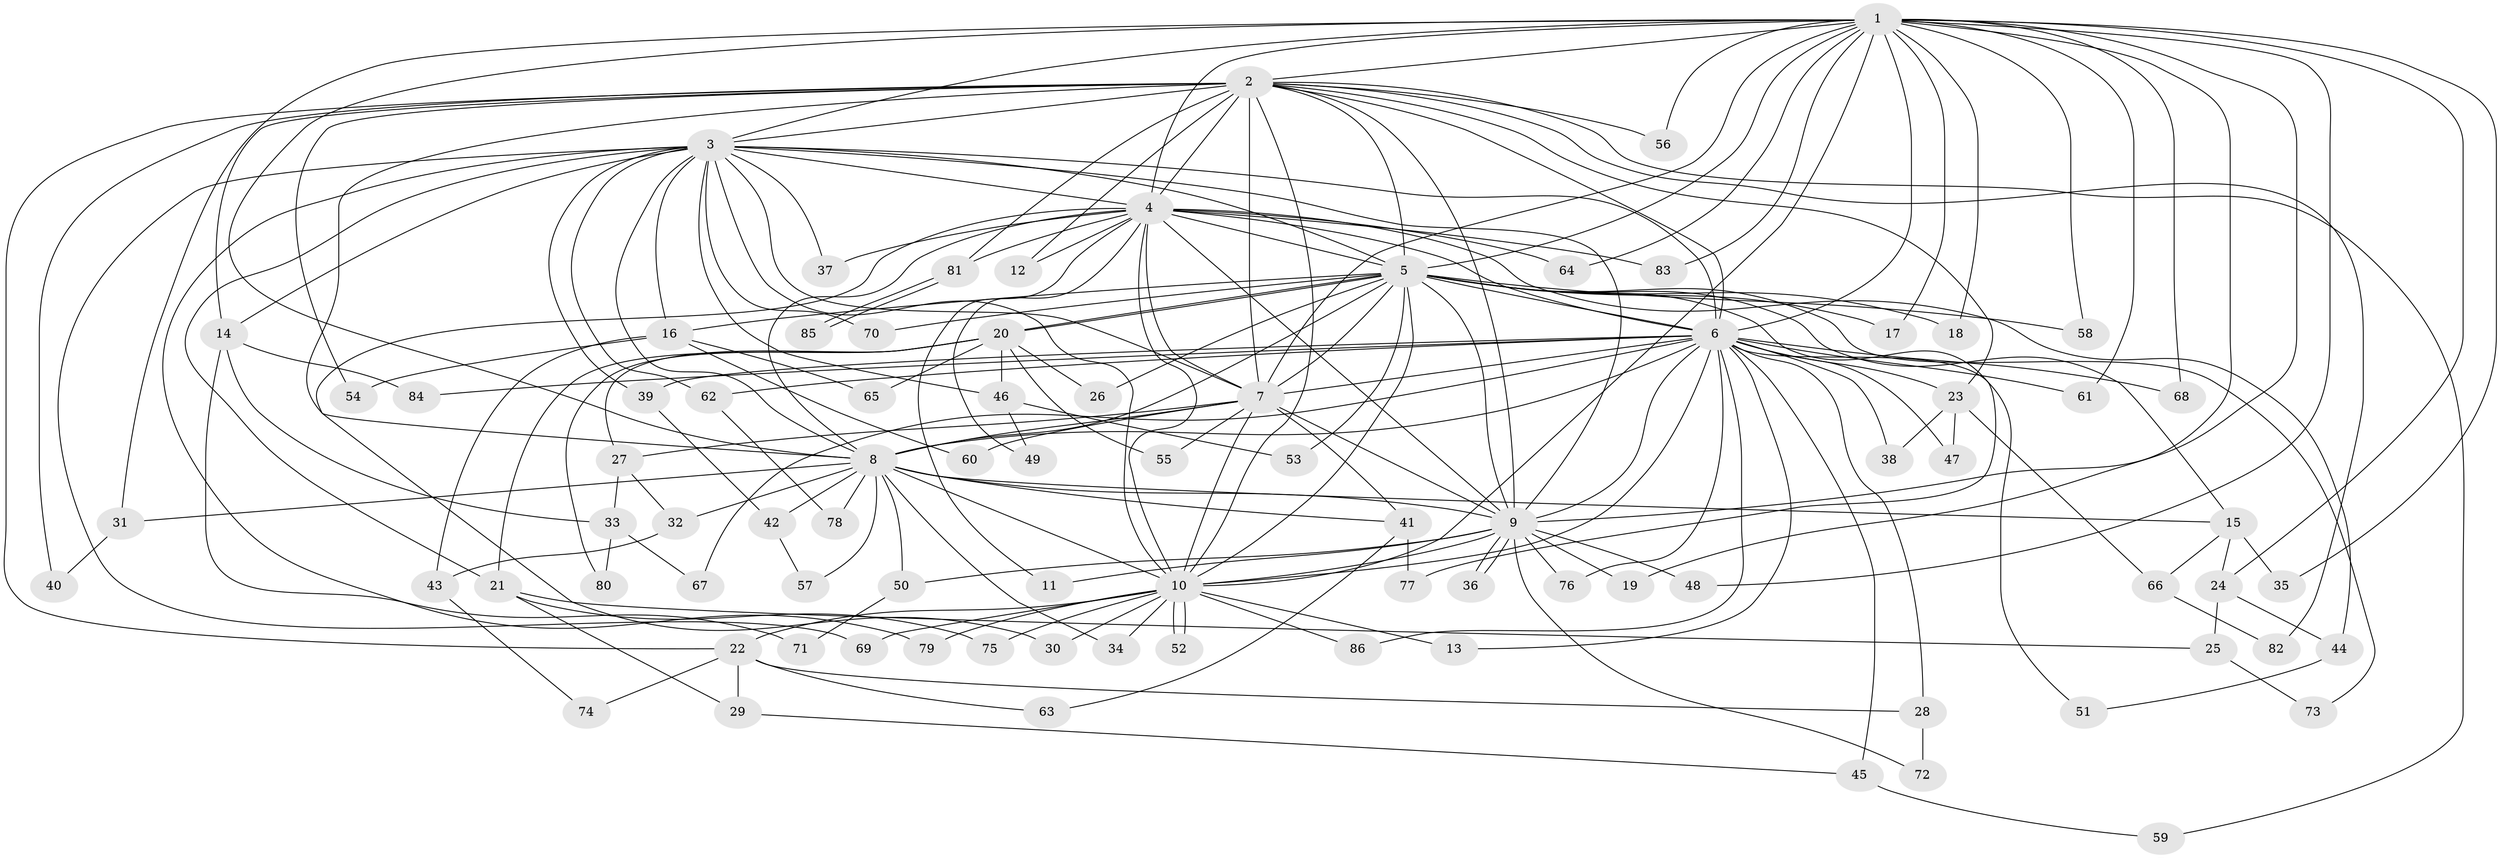 // Generated by graph-tools (version 1.1) at 2025/14/03/09/25 04:14:08]
// undirected, 86 vertices, 197 edges
graph export_dot {
graph [start="1"]
  node [color=gray90,style=filled];
  1;
  2;
  3;
  4;
  5;
  6;
  7;
  8;
  9;
  10;
  11;
  12;
  13;
  14;
  15;
  16;
  17;
  18;
  19;
  20;
  21;
  22;
  23;
  24;
  25;
  26;
  27;
  28;
  29;
  30;
  31;
  32;
  33;
  34;
  35;
  36;
  37;
  38;
  39;
  40;
  41;
  42;
  43;
  44;
  45;
  46;
  47;
  48;
  49;
  50;
  51;
  52;
  53;
  54;
  55;
  56;
  57;
  58;
  59;
  60;
  61;
  62;
  63;
  64;
  65;
  66;
  67;
  68;
  69;
  70;
  71;
  72;
  73;
  74;
  75;
  76;
  77;
  78;
  79;
  80;
  81;
  82;
  83;
  84;
  85;
  86;
  1 -- 2;
  1 -- 3;
  1 -- 4;
  1 -- 5;
  1 -- 6;
  1 -- 7;
  1 -- 8;
  1 -- 9;
  1 -- 10;
  1 -- 17;
  1 -- 18;
  1 -- 19;
  1 -- 24;
  1 -- 31;
  1 -- 35;
  1 -- 48;
  1 -- 56;
  1 -- 58;
  1 -- 61;
  1 -- 64;
  1 -- 68;
  1 -- 83;
  2 -- 3;
  2 -- 4;
  2 -- 5;
  2 -- 6;
  2 -- 7;
  2 -- 8;
  2 -- 9;
  2 -- 10;
  2 -- 12;
  2 -- 14;
  2 -- 22;
  2 -- 23;
  2 -- 40;
  2 -- 54;
  2 -- 56;
  2 -- 59;
  2 -- 81;
  2 -- 82;
  3 -- 4;
  3 -- 5;
  3 -- 6;
  3 -- 7;
  3 -- 8;
  3 -- 9;
  3 -- 10;
  3 -- 14;
  3 -- 16;
  3 -- 21;
  3 -- 37;
  3 -- 39;
  3 -- 46;
  3 -- 62;
  3 -- 69;
  3 -- 70;
  3 -- 79;
  4 -- 5;
  4 -- 6;
  4 -- 7;
  4 -- 8;
  4 -- 9;
  4 -- 10;
  4 -- 11;
  4 -- 12;
  4 -- 30;
  4 -- 37;
  4 -- 44;
  4 -- 49;
  4 -- 64;
  4 -- 81;
  4 -- 83;
  5 -- 6;
  5 -- 7;
  5 -- 8;
  5 -- 9;
  5 -- 10;
  5 -- 15;
  5 -- 16;
  5 -- 17;
  5 -- 18;
  5 -- 20;
  5 -- 20;
  5 -- 26;
  5 -- 53;
  5 -- 58;
  5 -- 70;
  5 -- 73;
  5 -- 77;
  6 -- 7;
  6 -- 8;
  6 -- 9;
  6 -- 10;
  6 -- 13;
  6 -- 23;
  6 -- 28;
  6 -- 38;
  6 -- 39;
  6 -- 45;
  6 -- 47;
  6 -- 51;
  6 -- 61;
  6 -- 62;
  6 -- 67;
  6 -- 68;
  6 -- 76;
  6 -- 84;
  6 -- 86;
  7 -- 8;
  7 -- 9;
  7 -- 10;
  7 -- 27;
  7 -- 41;
  7 -- 55;
  7 -- 60;
  8 -- 9;
  8 -- 10;
  8 -- 15;
  8 -- 31;
  8 -- 32;
  8 -- 34;
  8 -- 41;
  8 -- 42;
  8 -- 50;
  8 -- 57;
  8 -- 78;
  9 -- 10;
  9 -- 11;
  9 -- 19;
  9 -- 36;
  9 -- 36;
  9 -- 48;
  9 -- 50;
  9 -- 72;
  9 -- 76;
  10 -- 13;
  10 -- 22;
  10 -- 30;
  10 -- 34;
  10 -- 52;
  10 -- 52;
  10 -- 69;
  10 -- 75;
  10 -- 79;
  10 -- 86;
  14 -- 33;
  14 -- 71;
  14 -- 84;
  15 -- 24;
  15 -- 35;
  15 -- 66;
  16 -- 43;
  16 -- 54;
  16 -- 60;
  16 -- 65;
  20 -- 21;
  20 -- 26;
  20 -- 27;
  20 -- 46;
  20 -- 55;
  20 -- 65;
  20 -- 80;
  21 -- 25;
  21 -- 29;
  21 -- 75;
  22 -- 28;
  22 -- 29;
  22 -- 63;
  22 -- 74;
  23 -- 38;
  23 -- 47;
  23 -- 66;
  24 -- 25;
  24 -- 44;
  25 -- 73;
  27 -- 32;
  27 -- 33;
  28 -- 72;
  29 -- 45;
  31 -- 40;
  32 -- 43;
  33 -- 67;
  33 -- 80;
  39 -- 42;
  41 -- 63;
  41 -- 77;
  42 -- 57;
  43 -- 74;
  44 -- 51;
  45 -- 59;
  46 -- 49;
  46 -- 53;
  50 -- 71;
  62 -- 78;
  66 -- 82;
  81 -- 85;
  81 -- 85;
}
